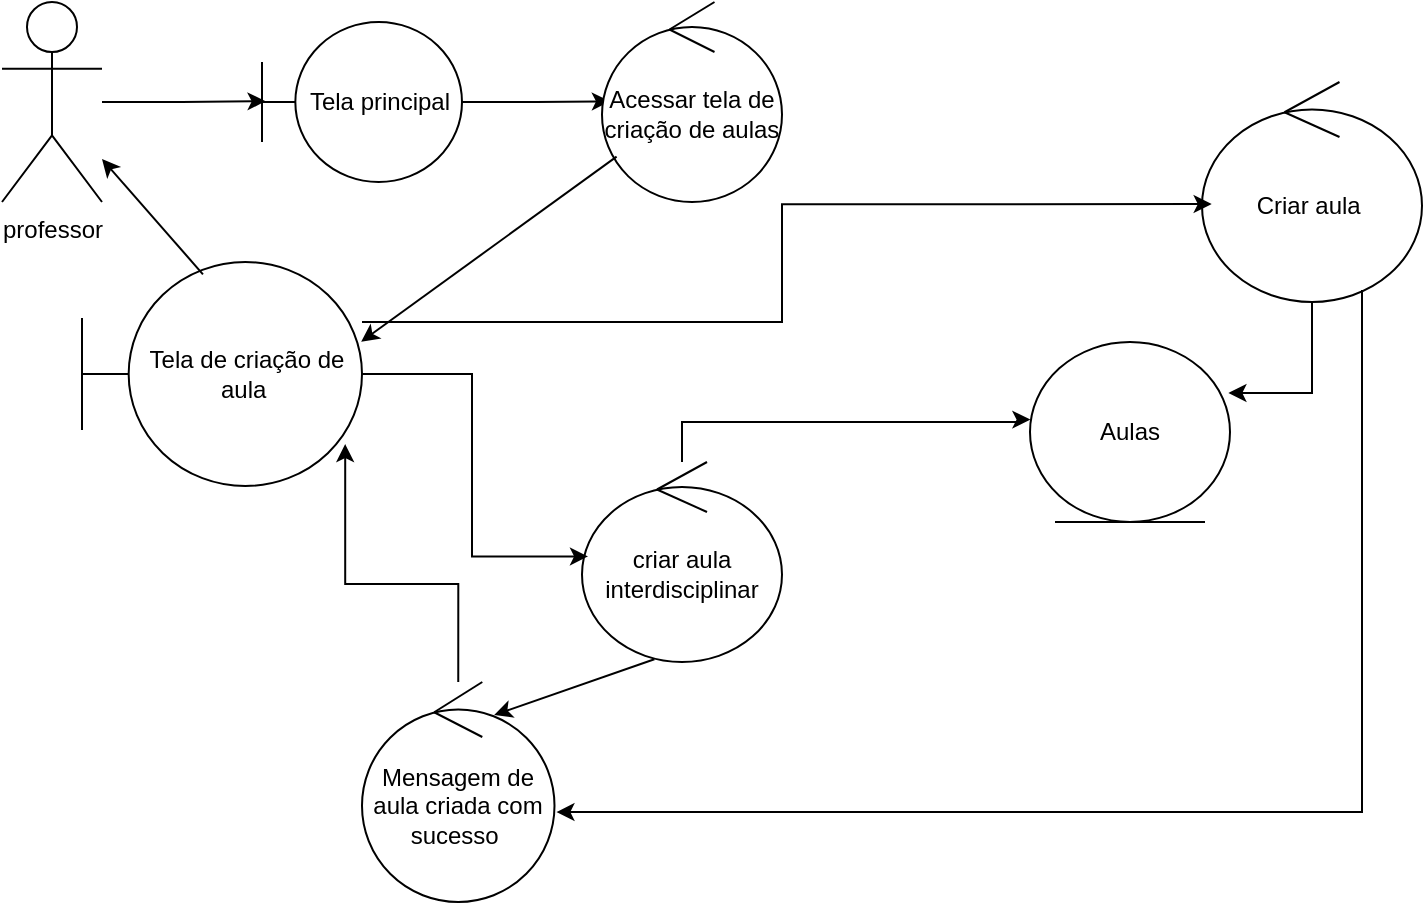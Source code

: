 <mxfile version="24.8.3">
  <diagram name="Página-1" id="A1XricTwvR2LtzFUGfRS">
    <mxGraphModel dx="2216" dy="719" grid="1" gridSize="10" guides="1" tooltips="1" connect="1" arrows="1" fold="1" page="1" pageScale="1" pageWidth="827" pageHeight="1169" math="0" shadow="0">
      <root>
        <mxCell id="0" />
        <mxCell id="1" parent="0" />
        <mxCell id="thF2VDcHaVG7FaZjGytK-1" value="professor" style="shape=umlActor;verticalLabelPosition=bottom;verticalAlign=top;html=1;outlineConnect=0;" parent="1" vertex="1">
          <mxGeometry x="-100" y="30" width="50" height="100" as="geometry" />
        </mxCell>
        <mxCell id="thF2VDcHaVG7FaZjGytK-5" value="Tela principal" style="shape=umlBoundary;whiteSpace=wrap;html=1;" parent="1" vertex="1">
          <mxGeometry x="30" y="40" width="100" height="80" as="geometry" />
        </mxCell>
        <mxCell id="thF2VDcHaVG7FaZjGytK-9" style="edgeStyle=orthogonalEdgeStyle;rounded=0;orthogonalLoop=1;jettySize=auto;html=1;entryX=0.05;entryY=0.496;entryDx=0;entryDy=0;entryPerimeter=0;" parent="1" source="thF2VDcHaVG7FaZjGytK-5" edge="1">
          <mxGeometry relative="1" as="geometry">
            <mxPoint x="203.938" y="79.64" as="targetPoint" />
          </mxGeometry>
        </mxCell>
        <mxCell id="thF2VDcHaVG7FaZjGytK-35" style="edgeStyle=orthogonalEdgeStyle;rounded=0;orthogonalLoop=1;jettySize=auto;html=1;entryX=0.018;entryY=0.495;entryDx=0;entryDy=0;entryPerimeter=0;" parent="1" source="thF2VDcHaVG7FaZjGytK-1" target="thF2VDcHaVG7FaZjGytK-5" edge="1">
          <mxGeometry relative="1" as="geometry" />
        </mxCell>
        <mxCell id="thF2VDcHaVG7FaZjGytK-37" value="Acessar tela de criação de aulas" style="ellipse;shape=umlControl;whiteSpace=wrap;html=1;" parent="1" vertex="1">
          <mxGeometry x="200" y="30" width="90" height="100" as="geometry" />
        </mxCell>
        <mxCell id="thF2VDcHaVG7FaZjGytK-38" value="Tela de criação de aula&amp;nbsp;" style="shape=umlBoundary;whiteSpace=wrap;html=1;" parent="1" vertex="1">
          <mxGeometry x="-60" y="160" width="140" height="112" as="geometry" />
        </mxCell>
        <mxCell id="thF2VDcHaVG7FaZjGytK-39" value="" style="endArrow=classic;html=1;rounded=0;entryX=0.997;entryY=0.356;entryDx=0;entryDy=0;entryPerimeter=0;" parent="1" source="thF2VDcHaVG7FaZjGytK-37" target="thF2VDcHaVG7FaZjGytK-38" edge="1">
          <mxGeometry width="50" height="50" relative="1" as="geometry">
            <mxPoint x="280" y="250" as="sourcePoint" />
            <mxPoint x="330" y="200" as="targetPoint" />
          </mxGeometry>
        </mxCell>
        <mxCell id="yQ8m5PVfVtzuY-FzAJRZ-28" value="" style="endArrow=classic;html=1;rounded=0;exitX=0.432;exitY=0.055;exitDx=0;exitDy=0;exitPerimeter=0;" parent="1" source="thF2VDcHaVG7FaZjGytK-38" target="thF2VDcHaVG7FaZjGytK-1" edge="1">
          <mxGeometry width="50" height="50" relative="1" as="geometry">
            <mxPoint x="-50" y="240" as="sourcePoint" />
            <mxPoint y="190" as="targetPoint" />
          </mxGeometry>
        </mxCell>
        <mxCell id="4S8p2gWHIPCT5IBcl4gh-2" value="criar aula interdisciplinar" style="ellipse;shape=umlControl;whiteSpace=wrap;html=1;" parent="1" vertex="1">
          <mxGeometry x="190" y="260" width="100" height="100" as="geometry" />
        </mxCell>
        <mxCell id="4S8p2gWHIPCT5IBcl4gh-3" style="edgeStyle=orthogonalEdgeStyle;rounded=0;orthogonalLoop=1;jettySize=auto;html=1;entryX=0.03;entryY=0.472;entryDx=0;entryDy=0;entryPerimeter=0;" parent="1" source="thF2VDcHaVG7FaZjGytK-38" target="4S8p2gWHIPCT5IBcl4gh-2" edge="1">
          <mxGeometry relative="1" as="geometry" />
        </mxCell>
        <mxCell id="4S8p2gWHIPCT5IBcl4gh-6" value="Aulas" style="ellipse;shape=umlEntity;whiteSpace=wrap;html=1;" parent="1" vertex="1">
          <mxGeometry x="414" y="200" width="100" height="90" as="geometry" />
        </mxCell>
        <mxCell id="4S8p2gWHIPCT5IBcl4gh-7" style="edgeStyle=orthogonalEdgeStyle;rounded=0;orthogonalLoop=1;jettySize=auto;html=1;entryX=0.002;entryY=0.431;entryDx=0;entryDy=0;entryPerimeter=0;" parent="1" source="4S8p2gWHIPCT5IBcl4gh-2" target="4S8p2gWHIPCT5IBcl4gh-6" edge="1">
          <mxGeometry relative="1" as="geometry">
            <Array as="points">
              <mxPoint x="410" y="240" />
              <mxPoint x="410" y="239" />
            </Array>
          </mxGeometry>
        </mxCell>
        <mxCell id="4S8p2gWHIPCT5IBcl4gh-10" value="Mensagem de aula criada com sucesso&amp;nbsp;" style="ellipse;shape=umlControl;whiteSpace=wrap;html=1;" parent="1" vertex="1">
          <mxGeometry x="80" y="370" width="96.25" height="110" as="geometry" />
        </mxCell>
        <mxCell id="4S8p2gWHIPCT5IBcl4gh-11" value="" style="endArrow=classic;html=1;rounded=0;entryX=0.687;entryY=0.15;entryDx=0;entryDy=0;entryPerimeter=0;exitX=0.362;exitY=0.986;exitDx=0;exitDy=0;exitPerimeter=0;" parent="1" source="4S8p2gWHIPCT5IBcl4gh-2" target="4S8p2gWHIPCT5IBcl4gh-10" edge="1">
          <mxGeometry width="50" height="50" relative="1" as="geometry">
            <mxPoint x="60" y="350" as="sourcePoint" />
            <mxPoint x="110" y="300" as="targetPoint" />
          </mxGeometry>
        </mxCell>
        <mxCell id="4S8p2gWHIPCT5IBcl4gh-13" style="edgeStyle=orthogonalEdgeStyle;rounded=0;orthogonalLoop=1;jettySize=auto;html=1;entryX=0.94;entryY=0.813;entryDx=0;entryDy=0;entryPerimeter=0;" parent="1" source="4S8p2gWHIPCT5IBcl4gh-10" target="thF2VDcHaVG7FaZjGytK-38" edge="1">
          <mxGeometry relative="1" as="geometry" />
        </mxCell>
        <mxCell id="Ukfe3sYCv4wgj5BKu3bJ-1" value="Criar aula&amp;nbsp;" style="ellipse;shape=umlControl;whiteSpace=wrap;html=1;" vertex="1" parent="1">
          <mxGeometry x="500" y="70" width="110" height="110" as="geometry" />
        </mxCell>
        <mxCell id="Ukfe3sYCv4wgj5BKu3bJ-5" style="edgeStyle=orthogonalEdgeStyle;rounded=0;orthogonalLoop=1;jettySize=auto;html=1;entryX=0.044;entryY=0.555;entryDx=0;entryDy=0;entryPerimeter=0;" edge="1" parent="1" source="thF2VDcHaVG7FaZjGytK-38" target="Ukfe3sYCv4wgj5BKu3bJ-1">
          <mxGeometry relative="1" as="geometry">
            <Array as="points">
              <mxPoint x="290" y="190" />
              <mxPoint x="290" y="131" />
            </Array>
          </mxGeometry>
        </mxCell>
        <mxCell id="Ukfe3sYCv4wgj5BKu3bJ-6" style="edgeStyle=orthogonalEdgeStyle;rounded=0;orthogonalLoop=1;jettySize=auto;html=1;entryX=0.992;entryY=0.283;entryDx=0;entryDy=0;entryPerimeter=0;" edge="1" parent="1" source="Ukfe3sYCv4wgj5BKu3bJ-1" target="4S8p2gWHIPCT5IBcl4gh-6">
          <mxGeometry relative="1" as="geometry" />
        </mxCell>
        <mxCell id="Ukfe3sYCv4wgj5BKu3bJ-7" style="edgeStyle=orthogonalEdgeStyle;rounded=0;orthogonalLoop=1;jettySize=auto;html=1;entryX=1.01;entryY=0.591;entryDx=0;entryDy=0;entryPerimeter=0;" edge="1" parent="1" source="Ukfe3sYCv4wgj5BKu3bJ-1" target="4S8p2gWHIPCT5IBcl4gh-10">
          <mxGeometry relative="1" as="geometry">
            <Array as="points">
              <mxPoint x="580" y="435" />
            </Array>
          </mxGeometry>
        </mxCell>
      </root>
    </mxGraphModel>
  </diagram>
</mxfile>

